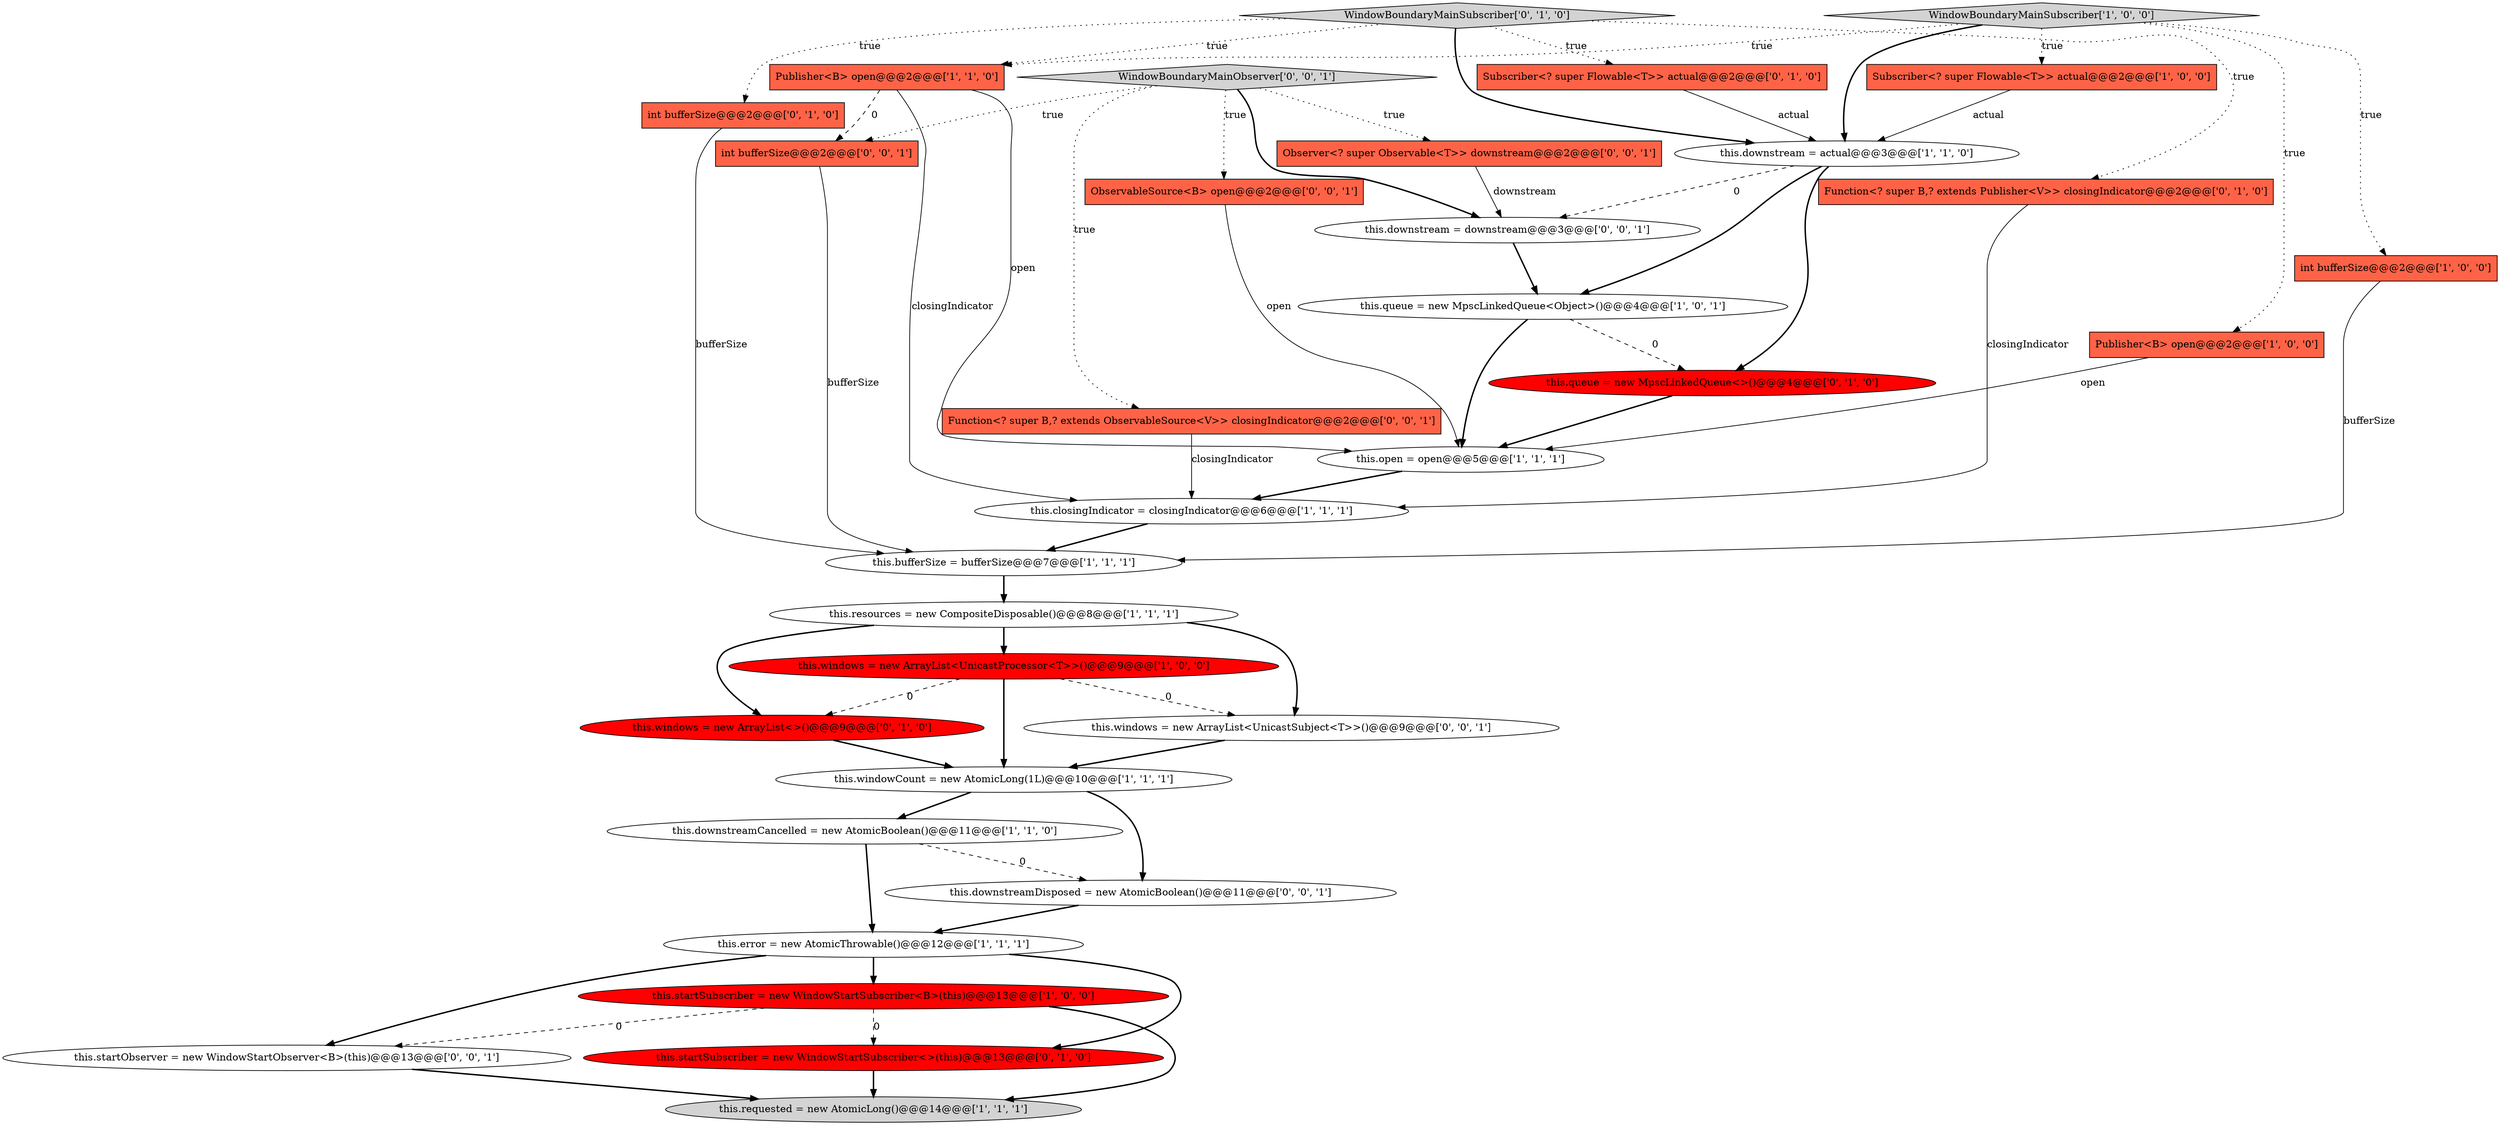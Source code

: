 digraph {
28 [style = filled, label = "WindowBoundaryMainObserver['0', '0', '1']", fillcolor = lightgray, shape = diamond image = "AAA0AAABBB3BBB"];
1 [style = filled, label = "this.requested = new AtomicLong()@@@14@@@['1', '1', '1']", fillcolor = lightgray, shape = ellipse image = "AAA0AAABBB1BBB"];
26 [style = filled, label = "Observer<? super Observable<T>> downstream@@@2@@@['0', '0', '1']", fillcolor = tomato, shape = box image = "AAA0AAABBB3BBB"];
5 [style = filled, label = "this.error = new AtomicThrowable()@@@12@@@['1', '1', '1']", fillcolor = white, shape = ellipse image = "AAA0AAABBB1BBB"];
17 [style = filled, label = "this.windows = new ArrayList<>()@@@9@@@['0', '1', '0']", fillcolor = red, shape = ellipse image = "AAA1AAABBB2BBB"];
32 [style = filled, label = "this.startObserver = new WindowStartObserver<B>(this)@@@13@@@['0', '0', '1']", fillcolor = white, shape = ellipse image = "AAA0AAABBB3BBB"];
4 [style = filled, label = "this.downstreamCancelled = new AtomicBoolean()@@@11@@@['1', '1', '0']", fillcolor = white, shape = ellipse image = "AAA0AAABBB1BBB"];
31 [style = filled, label = "int bufferSize@@@2@@@['0', '0', '1']", fillcolor = tomato, shape = box image = "AAA0AAABBB3BBB"];
25 [style = filled, label = "Function<? super B,? extends ObservableSource<V>> closingIndicator@@@2@@@['0', '0', '1']", fillcolor = tomato, shape = box image = "AAA0AAABBB3BBB"];
2 [style = filled, label = "this.queue = new MpscLinkedQueue<Object>()@@@4@@@['1', '0', '1']", fillcolor = white, shape = ellipse image = "AAA0AAABBB1BBB"];
10 [style = filled, label = "Subscriber<? super Flowable<T>> actual@@@2@@@['1', '0', '0']", fillcolor = tomato, shape = box image = "AAA0AAABBB1BBB"];
7 [style = filled, label = "this.startSubscriber = new WindowStartSubscriber<B>(this)@@@13@@@['1', '0', '0']", fillcolor = red, shape = ellipse image = "AAA1AAABBB1BBB"];
22 [style = filled, label = "int bufferSize@@@2@@@['0', '1', '0']", fillcolor = tomato, shape = box image = "AAA0AAABBB2BBB"];
30 [style = filled, label = "this.downstreamDisposed = new AtomicBoolean()@@@11@@@['0', '0', '1']", fillcolor = white, shape = ellipse image = "AAA0AAABBB3BBB"];
29 [style = filled, label = "ObservableSource<B> open@@@2@@@['0', '0', '1']", fillcolor = tomato, shape = box image = "AAA0AAABBB3BBB"];
8 [style = filled, label = "this.closingIndicator = closingIndicator@@@6@@@['1', '1', '1']", fillcolor = white, shape = ellipse image = "AAA0AAABBB1BBB"];
24 [style = filled, label = "this.windows = new ArrayList<UnicastSubject<T>>()@@@9@@@['0', '0', '1']", fillcolor = white, shape = ellipse image = "AAA0AAABBB3BBB"];
23 [style = filled, label = "this.startSubscriber = new WindowStartSubscriber<>(this)@@@13@@@['0', '1', '0']", fillcolor = red, shape = ellipse image = "AAA1AAABBB2BBB"];
18 [style = filled, label = "Subscriber<? super Flowable<T>> actual@@@2@@@['0', '1', '0']", fillcolor = tomato, shape = box image = "AAA0AAABBB2BBB"];
3 [style = filled, label = "this.open = open@@@5@@@['1', '1', '1']", fillcolor = white, shape = ellipse image = "AAA0AAABBB1BBB"];
6 [style = filled, label = "int bufferSize@@@2@@@['1', '0', '0']", fillcolor = tomato, shape = box image = "AAA0AAABBB1BBB"];
20 [style = filled, label = "Function<? super B,? extends Publisher<V>> closingIndicator@@@2@@@['0', '1', '0']", fillcolor = tomato, shape = box image = "AAA0AAABBB2BBB"];
16 [style = filled, label = "WindowBoundaryMainSubscriber['1', '0', '0']", fillcolor = lightgray, shape = diamond image = "AAA0AAABBB1BBB"];
13 [style = filled, label = "Publisher<B> open@@@2@@@['1', '1', '0']", fillcolor = tomato, shape = box image = "AAA0AAABBB1BBB"];
9 [style = filled, label = "this.downstream = actual@@@3@@@['1', '1', '0']", fillcolor = white, shape = ellipse image = "AAA0AAABBB1BBB"];
0 [style = filled, label = "this.resources = new CompositeDisposable()@@@8@@@['1', '1', '1']", fillcolor = white, shape = ellipse image = "AAA0AAABBB1BBB"];
12 [style = filled, label = "this.windows = new ArrayList<UnicastProcessor<T>>()@@@9@@@['1', '0', '0']", fillcolor = red, shape = ellipse image = "AAA1AAABBB1BBB"];
15 [style = filled, label = "this.windowCount = new AtomicLong(1L)@@@10@@@['1', '1', '1']", fillcolor = white, shape = ellipse image = "AAA0AAABBB1BBB"];
21 [style = filled, label = "WindowBoundaryMainSubscriber['0', '1', '0']", fillcolor = lightgray, shape = diamond image = "AAA0AAABBB2BBB"];
19 [style = filled, label = "this.queue = new MpscLinkedQueue<>()@@@4@@@['0', '1', '0']", fillcolor = red, shape = ellipse image = "AAA1AAABBB2BBB"];
14 [style = filled, label = "this.bufferSize = bufferSize@@@7@@@['1', '1', '1']", fillcolor = white, shape = ellipse image = "AAA0AAABBB1BBB"];
27 [style = filled, label = "this.downstream = downstream@@@3@@@['0', '0', '1']", fillcolor = white, shape = ellipse image = "AAA0AAABBB3BBB"];
11 [style = filled, label = "Publisher<B> open@@@2@@@['1', '0', '0']", fillcolor = tomato, shape = box image = "AAA0AAABBB1BBB"];
28->31 [style = dotted, label="true"];
2->19 [style = dashed, label="0"];
7->1 [style = bold, label=""];
21->20 [style = dotted, label="true"];
29->3 [style = solid, label="open"];
7->23 [style = dashed, label="0"];
5->23 [style = bold, label=""];
16->13 [style = dotted, label="true"];
9->2 [style = bold, label=""];
21->18 [style = dotted, label="true"];
26->27 [style = solid, label="downstream"];
0->17 [style = bold, label=""];
0->12 [style = bold, label=""];
2->3 [style = bold, label=""];
28->25 [style = dotted, label="true"];
12->15 [style = bold, label=""];
10->9 [style = solid, label="actual"];
18->9 [style = solid, label="actual"];
12->17 [style = dashed, label="0"];
8->14 [style = bold, label=""];
9->27 [style = dashed, label="0"];
4->30 [style = dashed, label="0"];
21->22 [style = dotted, label="true"];
15->30 [style = bold, label=""];
16->10 [style = dotted, label="true"];
20->8 [style = solid, label="closingIndicator"];
6->14 [style = solid, label="bufferSize"];
25->8 [style = solid, label="closingIndicator"];
5->32 [style = bold, label=""];
28->29 [style = dotted, label="true"];
21->9 [style = bold, label=""];
14->0 [style = bold, label=""];
13->31 [style = dashed, label="0"];
30->5 [style = bold, label=""];
13->8 [style = solid, label="closingIndicator"];
3->8 [style = bold, label=""];
0->24 [style = bold, label=""];
32->1 [style = bold, label=""];
28->26 [style = dotted, label="true"];
12->24 [style = dashed, label="0"];
15->4 [style = bold, label=""];
17->15 [style = bold, label=""];
23->1 [style = bold, label=""];
9->19 [style = bold, label=""];
7->32 [style = dashed, label="0"];
11->3 [style = solid, label="open"];
5->7 [style = bold, label=""];
21->13 [style = dotted, label="true"];
31->14 [style = solid, label="bufferSize"];
28->27 [style = bold, label=""];
22->14 [style = solid, label="bufferSize"];
16->11 [style = dotted, label="true"];
4->5 [style = bold, label=""];
19->3 [style = bold, label=""];
13->3 [style = solid, label="open"];
16->9 [style = bold, label=""];
27->2 [style = bold, label=""];
16->6 [style = dotted, label="true"];
24->15 [style = bold, label=""];
}
